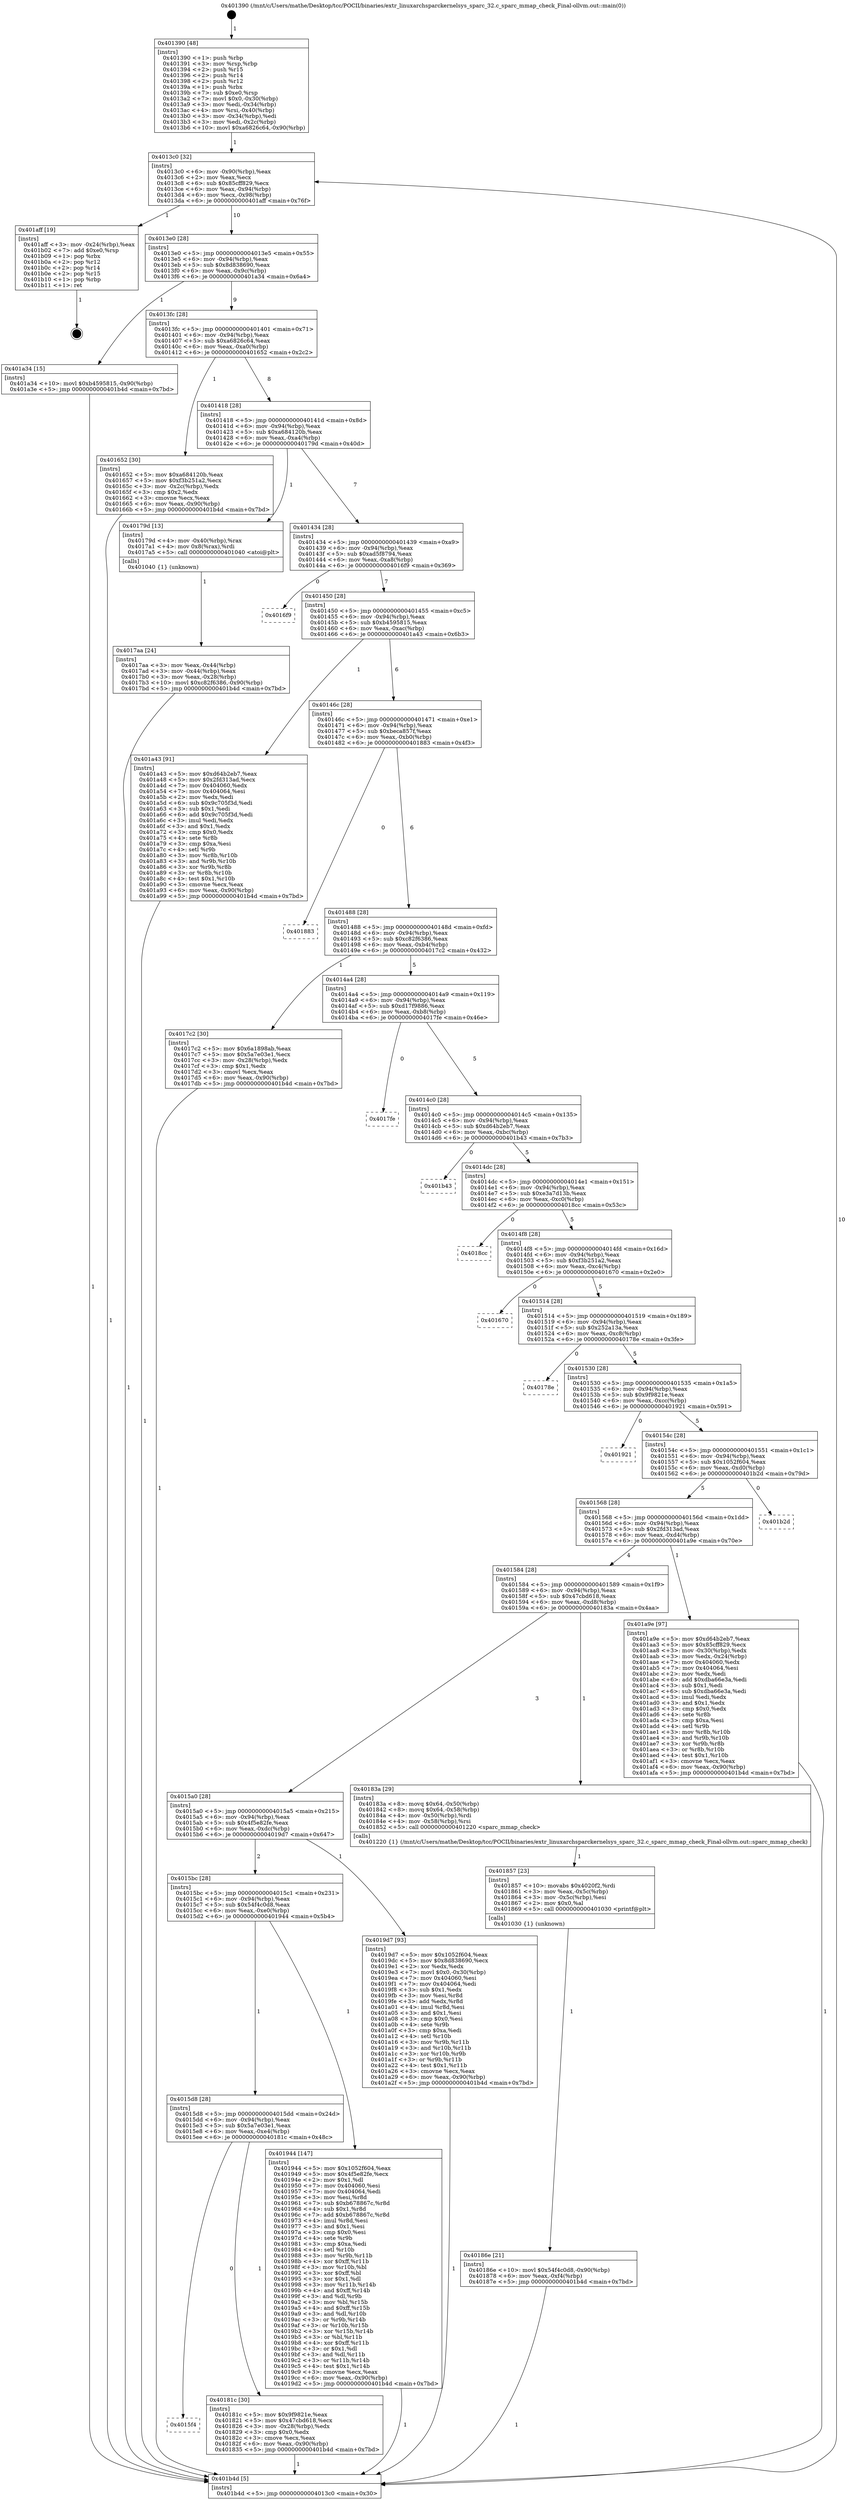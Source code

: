 digraph "0x401390" {
  label = "0x401390 (/mnt/c/Users/mathe/Desktop/tcc/POCII/binaries/extr_linuxarchsparckernelsys_sparc_32.c_sparc_mmap_check_Final-ollvm.out::main(0))"
  labelloc = "t"
  node[shape=record]

  Entry [label="",width=0.3,height=0.3,shape=circle,fillcolor=black,style=filled]
  "0x4013c0" [label="{
     0x4013c0 [32]\l
     | [instrs]\l
     &nbsp;&nbsp;0x4013c0 \<+6\>: mov -0x90(%rbp),%eax\l
     &nbsp;&nbsp;0x4013c6 \<+2\>: mov %eax,%ecx\l
     &nbsp;&nbsp;0x4013c8 \<+6\>: sub $0x85cff829,%ecx\l
     &nbsp;&nbsp;0x4013ce \<+6\>: mov %eax,-0x94(%rbp)\l
     &nbsp;&nbsp;0x4013d4 \<+6\>: mov %ecx,-0x98(%rbp)\l
     &nbsp;&nbsp;0x4013da \<+6\>: je 0000000000401aff \<main+0x76f\>\l
  }"]
  "0x401aff" [label="{
     0x401aff [19]\l
     | [instrs]\l
     &nbsp;&nbsp;0x401aff \<+3\>: mov -0x24(%rbp),%eax\l
     &nbsp;&nbsp;0x401b02 \<+7\>: add $0xe0,%rsp\l
     &nbsp;&nbsp;0x401b09 \<+1\>: pop %rbx\l
     &nbsp;&nbsp;0x401b0a \<+2\>: pop %r12\l
     &nbsp;&nbsp;0x401b0c \<+2\>: pop %r14\l
     &nbsp;&nbsp;0x401b0e \<+2\>: pop %r15\l
     &nbsp;&nbsp;0x401b10 \<+1\>: pop %rbp\l
     &nbsp;&nbsp;0x401b11 \<+1\>: ret\l
  }"]
  "0x4013e0" [label="{
     0x4013e0 [28]\l
     | [instrs]\l
     &nbsp;&nbsp;0x4013e0 \<+5\>: jmp 00000000004013e5 \<main+0x55\>\l
     &nbsp;&nbsp;0x4013e5 \<+6\>: mov -0x94(%rbp),%eax\l
     &nbsp;&nbsp;0x4013eb \<+5\>: sub $0x8d838690,%eax\l
     &nbsp;&nbsp;0x4013f0 \<+6\>: mov %eax,-0x9c(%rbp)\l
     &nbsp;&nbsp;0x4013f6 \<+6\>: je 0000000000401a34 \<main+0x6a4\>\l
  }"]
  Exit [label="",width=0.3,height=0.3,shape=circle,fillcolor=black,style=filled,peripheries=2]
  "0x401a34" [label="{
     0x401a34 [15]\l
     | [instrs]\l
     &nbsp;&nbsp;0x401a34 \<+10\>: movl $0xb4595815,-0x90(%rbp)\l
     &nbsp;&nbsp;0x401a3e \<+5\>: jmp 0000000000401b4d \<main+0x7bd\>\l
  }"]
  "0x4013fc" [label="{
     0x4013fc [28]\l
     | [instrs]\l
     &nbsp;&nbsp;0x4013fc \<+5\>: jmp 0000000000401401 \<main+0x71\>\l
     &nbsp;&nbsp;0x401401 \<+6\>: mov -0x94(%rbp),%eax\l
     &nbsp;&nbsp;0x401407 \<+5\>: sub $0xa6826c64,%eax\l
     &nbsp;&nbsp;0x40140c \<+6\>: mov %eax,-0xa0(%rbp)\l
     &nbsp;&nbsp;0x401412 \<+6\>: je 0000000000401652 \<main+0x2c2\>\l
  }"]
  "0x40186e" [label="{
     0x40186e [21]\l
     | [instrs]\l
     &nbsp;&nbsp;0x40186e \<+10\>: movl $0x54f4c0d8,-0x90(%rbp)\l
     &nbsp;&nbsp;0x401878 \<+6\>: mov %eax,-0xf4(%rbp)\l
     &nbsp;&nbsp;0x40187e \<+5\>: jmp 0000000000401b4d \<main+0x7bd\>\l
  }"]
  "0x401652" [label="{
     0x401652 [30]\l
     | [instrs]\l
     &nbsp;&nbsp;0x401652 \<+5\>: mov $0xa684120b,%eax\l
     &nbsp;&nbsp;0x401657 \<+5\>: mov $0xf3b251a2,%ecx\l
     &nbsp;&nbsp;0x40165c \<+3\>: mov -0x2c(%rbp),%edx\l
     &nbsp;&nbsp;0x40165f \<+3\>: cmp $0x2,%edx\l
     &nbsp;&nbsp;0x401662 \<+3\>: cmovne %ecx,%eax\l
     &nbsp;&nbsp;0x401665 \<+6\>: mov %eax,-0x90(%rbp)\l
     &nbsp;&nbsp;0x40166b \<+5\>: jmp 0000000000401b4d \<main+0x7bd\>\l
  }"]
  "0x401418" [label="{
     0x401418 [28]\l
     | [instrs]\l
     &nbsp;&nbsp;0x401418 \<+5\>: jmp 000000000040141d \<main+0x8d\>\l
     &nbsp;&nbsp;0x40141d \<+6\>: mov -0x94(%rbp),%eax\l
     &nbsp;&nbsp;0x401423 \<+5\>: sub $0xa684120b,%eax\l
     &nbsp;&nbsp;0x401428 \<+6\>: mov %eax,-0xa4(%rbp)\l
     &nbsp;&nbsp;0x40142e \<+6\>: je 000000000040179d \<main+0x40d\>\l
  }"]
  "0x401b4d" [label="{
     0x401b4d [5]\l
     | [instrs]\l
     &nbsp;&nbsp;0x401b4d \<+5\>: jmp 00000000004013c0 \<main+0x30\>\l
  }"]
  "0x401390" [label="{
     0x401390 [48]\l
     | [instrs]\l
     &nbsp;&nbsp;0x401390 \<+1\>: push %rbp\l
     &nbsp;&nbsp;0x401391 \<+3\>: mov %rsp,%rbp\l
     &nbsp;&nbsp;0x401394 \<+2\>: push %r15\l
     &nbsp;&nbsp;0x401396 \<+2\>: push %r14\l
     &nbsp;&nbsp;0x401398 \<+2\>: push %r12\l
     &nbsp;&nbsp;0x40139a \<+1\>: push %rbx\l
     &nbsp;&nbsp;0x40139b \<+7\>: sub $0xe0,%rsp\l
     &nbsp;&nbsp;0x4013a2 \<+7\>: movl $0x0,-0x30(%rbp)\l
     &nbsp;&nbsp;0x4013a9 \<+3\>: mov %edi,-0x34(%rbp)\l
     &nbsp;&nbsp;0x4013ac \<+4\>: mov %rsi,-0x40(%rbp)\l
     &nbsp;&nbsp;0x4013b0 \<+3\>: mov -0x34(%rbp),%edi\l
     &nbsp;&nbsp;0x4013b3 \<+3\>: mov %edi,-0x2c(%rbp)\l
     &nbsp;&nbsp;0x4013b6 \<+10\>: movl $0xa6826c64,-0x90(%rbp)\l
  }"]
  "0x401857" [label="{
     0x401857 [23]\l
     | [instrs]\l
     &nbsp;&nbsp;0x401857 \<+10\>: movabs $0x4020f2,%rdi\l
     &nbsp;&nbsp;0x401861 \<+3\>: mov %eax,-0x5c(%rbp)\l
     &nbsp;&nbsp;0x401864 \<+3\>: mov -0x5c(%rbp),%esi\l
     &nbsp;&nbsp;0x401867 \<+2\>: mov $0x0,%al\l
     &nbsp;&nbsp;0x401869 \<+5\>: call 0000000000401030 \<printf@plt\>\l
     | [calls]\l
     &nbsp;&nbsp;0x401030 \{1\} (unknown)\l
  }"]
  "0x40179d" [label="{
     0x40179d [13]\l
     | [instrs]\l
     &nbsp;&nbsp;0x40179d \<+4\>: mov -0x40(%rbp),%rax\l
     &nbsp;&nbsp;0x4017a1 \<+4\>: mov 0x8(%rax),%rdi\l
     &nbsp;&nbsp;0x4017a5 \<+5\>: call 0000000000401040 \<atoi@plt\>\l
     | [calls]\l
     &nbsp;&nbsp;0x401040 \{1\} (unknown)\l
  }"]
  "0x401434" [label="{
     0x401434 [28]\l
     | [instrs]\l
     &nbsp;&nbsp;0x401434 \<+5\>: jmp 0000000000401439 \<main+0xa9\>\l
     &nbsp;&nbsp;0x401439 \<+6\>: mov -0x94(%rbp),%eax\l
     &nbsp;&nbsp;0x40143f \<+5\>: sub $0xad5f8794,%eax\l
     &nbsp;&nbsp;0x401444 \<+6\>: mov %eax,-0xa8(%rbp)\l
     &nbsp;&nbsp;0x40144a \<+6\>: je 00000000004016f9 \<main+0x369\>\l
  }"]
  "0x4017aa" [label="{
     0x4017aa [24]\l
     | [instrs]\l
     &nbsp;&nbsp;0x4017aa \<+3\>: mov %eax,-0x44(%rbp)\l
     &nbsp;&nbsp;0x4017ad \<+3\>: mov -0x44(%rbp),%eax\l
     &nbsp;&nbsp;0x4017b0 \<+3\>: mov %eax,-0x28(%rbp)\l
     &nbsp;&nbsp;0x4017b3 \<+10\>: movl $0xc82f6386,-0x90(%rbp)\l
     &nbsp;&nbsp;0x4017bd \<+5\>: jmp 0000000000401b4d \<main+0x7bd\>\l
  }"]
  "0x4015f4" [label="{
     0x4015f4\l
  }", style=dashed]
  "0x4016f9" [label="{
     0x4016f9\l
  }", style=dashed]
  "0x401450" [label="{
     0x401450 [28]\l
     | [instrs]\l
     &nbsp;&nbsp;0x401450 \<+5\>: jmp 0000000000401455 \<main+0xc5\>\l
     &nbsp;&nbsp;0x401455 \<+6\>: mov -0x94(%rbp),%eax\l
     &nbsp;&nbsp;0x40145b \<+5\>: sub $0xb4595815,%eax\l
     &nbsp;&nbsp;0x401460 \<+6\>: mov %eax,-0xac(%rbp)\l
     &nbsp;&nbsp;0x401466 \<+6\>: je 0000000000401a43 \<main+0x6b3\>\l
  }"]
  "0x40181c" [label="{
     0x40181c [30]\l
     | [instrs]\l
     &nbsp;&nbsp;0x40181c \<+5\>: mov $0x9f9821e,%eax\l
     &nbsp;&nbsp;0x401821 \<+5\>: mov $0x47cbd618,%ecx\l
     &nbsp;&nbsp;0x401826 \<+3\>: mov -0x28(%rbp),%edx\l
     &nbsp;&nbsp;0x401829 \<+3\>: cmp $0x0,%edx\l
     &nbsp;&nbsp;0x40182c \<+3\>: cmove %ecx,%eax\l
     &nbsp;&nbsp;0x40182f \<+6\>: mov %eax,-0x90(%rbp)\l
     &nbsp;&nbsp;0x401835 \<+5\>: jmp 0000000000401b4d \<main+0x7bd\>\l
  }"]
  "0x401a43" [label="{
     0x401a43 [91]\l
     | [instrs]\l
     &nbsp;&nbsp;0x401a43 \<+5\>: mov $0xd64b2eb7,%eax\l
     &nbsp;&nbsp;0x401a48 \<+5\>: mov $0x2fd313ad,%ecx\l
     &nbsp;&nbsp;0x401a4d \<+7\>: mov 0x404060,%edx\l
     &nbsp;&nbsp;0x401a54 \<+7\>: mov 0x404064,%esi\l
     &nbsp;&nbsp;0x401a5b \<+2\>: mov %edx,%edi\l
     &nbsp;&nbsp;0x401a5d \<+6\>: sub $0x9c705f3d,%edi\l
     &nbsp;&nbsp;0x401a63 \<+3\>: sub $0x1,%edi\l
     &nbsp;&nbsp;0x401a66 \<+6\>: add $0x9c705f3d,%edi\l
     &nbsp;&nbsp;0x401a6c \<+3\>: imul %edi,%edx\l
     &nbsp;&nbsp;0x401a6f \<+3\>: and $0x1,%edx\l
     &nbsp;&nbsp;0x401a72 \<+3\>: cmp $0x0,%edx\l
     &nbsp;&nbsp;0x401a75 \<+4\>: sete %r8b\l
     &nbsp;&nbsp;0x401a79 \<+3\>: cmp $0xa,%esi\l
     &nbsp;&nbsp;0x401a7c \<+4\>: setl %r9b\l
     &nbsp;&nbsp;0x401a80 \<+3\>: mov %r8b,%r10b\l
     &nbsp;&nbsp;0x401a83 \<+3\>: and %r9b,%r10b\l
     &nbsp;&nbsp;0x401a86 \<+3\>: xor %r9b,%r8b\l
     &nbsp;&nbsp;0x401a89 \<+3\>: or %r8b,%r10b\l
     &nbsp;&nbsp;0x401a8c \<+4\>: test $0x1,%r10b\l
     &nbsp;&nbsp;0x401a90 \<+3\>: cmovne %ecx,%eax\l
     &nbsp;&nbsp;0x401a93 \<+6\>: mov %eax,-0x90(%rbp)\l
     &nbsp;&nbsp;0x401a99 \<+5\>: jmp 0000000000401b4d \<main+0x7bd\>\l
  }"]
  "0x40146c" [label="{
     0x40146c [28]\l
     | [instrs]\l
     &nbsp;&nbsp;0x40146c \<+5\>: jmp 0000000000401471 \<main+0xe1\>\l
     &nbsp;&nbsp;0x401471 \<+6\>: mov -0x94(%rbp),%eax\l
     &nbsp;&nbsp;0x401477 \<+5\>: sub $0xbeca857f,%eax\l
     &nbsp;&nbsp;0x40147c \<+6\>: mov %eax,-0xb0(%rbp)\l
     &nbsp;&nbsp;0x401482 \<+6\>: je 0000000000401883 \<main+0x4f3\>\l
  }"]
  "0x4015d8" [label="{
     0x4015d8 [28]\l
     | [instrs]\l
     &nbsp;&nbsp;0x4015d8 \<+5\>: jmp 00000000004015dd \<main+0x24d\>\l
     &nbsp;&nbsp;0x4015dd \<+6\>: mov -0x94(%rbp),%eax\l
     &nbsp;&nbsp;0x4015e3 \<+5\>: sub $0x5a7e03e1,%eax\l
     &nbsp;&nbsp;0x4015e8 \<+6\>: mov %eax,-0xe4(%rbp)\l
     &nbsp;&nbsp;0x4015ee \<+6\>: je 000000000040181c \<main+0x48c\>\l
  }"]
  "0x401883" [label="{
     0x401883\l
  }", style=dashed]
  "0x401488" [label="{
     0x401488 [28]\l
     | [instrs]\l
     &nbsp;&nbsp;0x401488 \<+5\>: jmp 000000000040148d \<main+0xfd\>\l
     &nbsp;&nbsp;0x40148d \<+6\>: mov -0x94(%rbp),%eax\l
     &nbsp;&nbsp;0x401493 \<+5\>: sub $0xc82f6386,%eax\l
     &nbsp;&nbsp;0x401498 \<+6\>: mov %eax,-0xb4(%rbp)\l
     &nbsp;&nbsp;0x40149e \<+6\>: je 00000000004017c2 \<main+0x432\>\l
  }"]
  "0x401944" [label="{
     0x401944 [147]\l
     | [instrs]\l
     &nbsp;&nbsp;0x401944 \<+5\>: mov $0x1052f604,%eax\l
     &nbsp;&nbsp;0x401949 \<+5\>: mov $0x4f5e82fe,%ecx\l
     &nbsp;&nbsp;0x40194e \<+2\>: mov $0x1,%dl\l
     &nbsp;&nbsp;0x401950 \<+7\>: mov 0x404060,%esi\l
     &nbsp;&nbsp;0x401957 \<+7\>: mov 0x404064,%edi\l
     &nbsp;&nbsp;0x40195e \<+3\>: mov %esi,%r8d\l
     &nbsp;&nbsp;0x401961 \<+7\>: sub $0xb678867c,%r8d\l
     &nbsp;&nbsp;0x401968 \<+4\>: sub $0x1,%r8d\l
     &nbsp;&nbsp;0x40196c \<+7\>: add $0xb678867c,%r8d\l
     &nbsp;&nbsp;0x401973 \<+4\>: imul %r8d,%esi\l
     &nbsp;&nbsp;0x401977 \<+3\>: and $0x1,%esi\l
     &nbsp;&nbsp;0x40197a \<+3\>: cmp $0x0,%esi\l
     &nbsp;&nbsp;0x40197d \<+4\>: sete %r9b\l
     &nbsp;&nbsp;0x401981 \<+3\>: cmp $0xa,%edi\l
     &nbsp;&nbsp;0x401984 \<+4\>: setl %r10b\l
     &nbsp;&nbsp;0x401988 \<+3\>: mov %r9b,%r11b\l
     &nbsp;&nbsp;0x40198b \<+4\>: xor $0xff,%r11b\l
     &nbsp;&nbsp;0x40198f \<+3\>: mov %r10b,%bl\l
     &nbsp;&nbsp;0x401992 \<+3\>: xor $0xff,%bl\l
     &nbsp;&nbsp;0x401995 \<+3\>: xor $0x1,%dl\l
     &nbsp;&nbsp;0x401998 \<+3\>: mov %r11b,%r14b\l
     &nbsp;&nbsp;0x40199b \<+4\>: and $0xff,%r14b\l
     &nbsp;&nbsp;0x40199f \<+3\>: and %dl,%r9b\l
     &nbsp;&nbsp;0x4019a2 \<+3\>: mov %bl,%r15b\l
     &nbsp;&nbsp;0x4019a5 \<+4\>: and $0xff,%r15b\l
     &nbsp;&nbsp;0x4019a9 \<+3\>: and %dl,%r10b\l
     &nbsp;&nbsp;0x4019ac \<+3\>: or %r9b,%r14b\l
     &nbsp;&nbsp;0x4019af \<+3\>: or %r10b,%r15b\l
     &nbsp;&nbsp;0x4019b2 \<+3\>: xor %r15b,%r14b\l
     &nbsp;&nbsp;0x4019b5 \<+3\>: or %bl,%r11b\l
     &nbsp;&nbsp;0x4019b8 \<+4\>: xor $0xff,%r11b\l
     &nbsp;&nbsp;0x4019bc \<+3\>: or $0x1,%dl\l
     &nbsp;&nbsp;0x4019bf \<+3\>: and %dl,%r11b\l
     &nbsp;&nbsp;0x4019c2 \<+3\>: or %r11b,%r14b\l
     &nbsp;&nbsp;0x4019c5 \<+4\>: test $0x1,%r14b\l
     &nbsp;&nbsp;0x4019c9 \<+3\>: cmovne %ecx,%eax\l
     &nbsp;&nbsp;0x4019cc \<+6\>: mov %eax,-0x90(%rbp)\l
     &nbsp;&nbsp;0x4019d2 \<+5\>: jmp 0000000000401b4d \<main+0x7bd\>\l
  }"]
  "0x4017c2" [label="{
     0x4017c2 [30]\l
     | [instrs]\l
     &nbsp;&nbsp;0x4017c2 \<+5\>: mov $0x6a1898ab,%eax\l
     &nbsp;&nbsp;0x4017c7 \<+5\>: mov $0x5a7e03e1,%ecx\l
     &nbsp;&nbsp;0x4017cc \<+3\>: mov -0x28(%rbp),%edx\l
     &nbsp;&nbsp;0x4017cf \<+3\>: cmp $0x1,%edx\l
     &nbsp;&nbsp;0x4017d2 \<+3\>: cmovl %ecx,%eax\l
     &nbsp;&nbsp;0x4017d5 \<+6\>: mov %eax,-0x90(%rbp)\l
     &nbsp;&nbsp;0x4017db \<+5\>: jmp 0000000000401b4d \<main+0x7bd\>\l
  }"]
  "0x4014a4" [label="{
     0x4014a4 [28]\l
     | [instrs]\l
     &nbsp;&nbsp;0x4014a4 \<+5\>: jmp 00000000004014a9 \<main+0x119\>\l
     &nbsp;&nbsp;0x4014a9 \<+6\>: mov -0x94(%rbp),%eax\l
     &nbsp;&nbsp;0x4014af \<+5\>: sub $0xd17f9886,%eax\l
     &nbsp;&nbsp;0x4014b4 \<+6\>: mov %eax,-0xb8(%rbp)\l
     &nbsp;&nbsp;0x4014ba \<+6\>: je 00000000004017fe \<main+0x46e\>\l
  }"]
  "0x4015bc" [label="{
     0x4015bc [28]\l
     | [instrs]\l
     &nbsp;&nbsp;0x4015bc \<+5\>: jmp 00000000004015c1 \<main+0x231\>\l
     &nbsp;&nbsp;0x4015c1 \<+6\>: mov -0x94(%rbp),%eax\l
     &nbsp;&nbsp;0x4015c7 \<+5\>: sub $0x54f4c0d8,%eax\l
     &nbsp;&nbsp;0x4015cc \<+6\>: mov %eax,-0xe0(%rbp)\l
     &nbsp;&nbsp;0x4015d2 \<+6\>: je 0000000000401944 \<main+0x5b4\>\l
  }"]
  "0x4017fe" [label="{
     0x4017fe\l
  }", style=dashed]
  "0x4014c0" [label="{
     0x4014c0 [28]\l
     | [instrs]\l
     &nbsp;&nbsp;0x4014c0 \<+5\>: jmp 00000000004014c5 \<main+0x135\>\l
     &nbsp;&nbsp;0x4014c5 \<+6\>: mov -0x94(%rbp),%eax\l
     &nbsp;&nbsp;0x4014cb \<+5\>: sub $0xd64b2eb7,%eax\l
     &nbsp;&nbsp;0x4014d0 \<+6\>: mov %eax,-0xbc(%rbp)\l
     &nbsp;&nbsp;0x4014d6 \<+6\>: je 0000000000401b43 \<main+0x7b3\>\l
  }"]
  "0x4019d7" [label="{
     0x4019d7 [93]\l
     | [instrs]\l
     &nbsp;&nbsp;0x4019d7 \<+5\>: mov $0x1052f604,%eax\l
     &nbsp;&nbsp;0x4019dc \<+5\>: mov $0x8d838690,%ecx\l
     &nbsp;&nbsp;0x4019e1 \<+2\>: xor %edx,%edx\l
     &nbsp;&nbsp;0x4019e3 \<+7\>: movl $0x0,-0x30(%rbp)\l
     &nbsp;&nbsp;0x4019ea \<+7\>: mov 0x404060,%esi\l
     &nbsp;&nbsp;0x4019f1 \<+7\>: mov 0x404064,%edi\l
     &nbsp;&nbsp;0x4019f8 \<+3\>: sub $0x1,%edx\l
     &nbsp;&nbsp;0x4019fb \<+3\>: mov %esi,%r8d\l
     &nbsp;&nbsp;0x4019fe \<+3\>: add %edx,%r8d\l
     &nbsp;&nbsp;0x401a01 \<+4\>: imul %r8d,%esi\l
     &nbsp;&nbsp;0x401a05 \<+3\>: and $0x1,%esi\l
     &nbsp;&nbsp;0x401a08 \<+3\>: cmp $0x0,%esi\l
     &nbsp;&nbsp;0x401a0b \<+4\>: sete %r9b\l
     &nbsp;&nbsp;0x401a0f \<+3\>: cmp $0xa,%edi\l
     &nbsp;&nbsp;0x401a12 \<+4\>: setl %r10b\l
     &nbsp;&nbsp;0x401a16 \<+3\>: mov %r9b,%r11b\l
     &nbsp;&nbsp;0x401a19 \<+3\>: and %r10b,%r11b\l
     &nbsp;&nbsp;0x401a1c \<+3\>: xor %r10b,%r9b\l
     &nbsp;&nbsp;0x401a1f \<+3\>: or %r9b,%r11b\l
     &nbsp;&nbsp;0x401a22 \<+4\>: test $0x1,%r11b\l
     &nbsp;&nbsp;0x401a26 \<+3\>: cmovne %ecx,%eax\l
     &nbsp;&nbsp;0x401a29 \<+6\>: mov %eax,-0x90(%rbp)\l
     &nbsp;&nbsp;0x401a2f \<+5\>: jmp 0000000000401b4d \<main+0x7bd\>\l
  }"]
  "0x401b43" [label="{
     0x401b43\l
  }", style=dashed]
  "0x4014dc" [label="{
     0x4014dc [28]\l
     | [instrs]\l
     &nbsp;&nbsp;0x4014dc \<+5\>: jmp 00000000004014e1 \<main+0x151\>\l
     &nbsp;&nbsp;0x4014e1 \<+6\>: mov -0x94(%rbp),%eax\l
     &nbsp;&nbsp;0x4014e7 \<+5\>: sub $0xe3a7d13b,%eax\l
     &nbsp;&nbsp;0x4014ec \<+6\>: mov %eax,-0xc0(%rbp)\l
     &nbsp;&nbsp;0x4014f2 \<+6\>: je 00000000004018cc \<main+0x53c\>\l
  }"]
  "0x4015a0" [label="{
     0x4015a0 [28]\l
     | [instrs]\l
     &nbsp;&nbsp;0x4015a0 \<+5\>: jmp 00000000004015a5 \<main+0x215\>\l
     &nbsp;&nbsp;0x4015a5 \<+6\>: mov -0x94(%rbp),%eax\l
     &nbsp;&nbsp;0x4015ab \<+5\>: sub $0x4f5e82fe,%eax\l
     &nbsp;&nbsp;0x4015b0 \<+6\>: mov %eax,-0xdc(%rbp)\l
     &nbsp;&nbsp;0x4015b6 \<+6\>: je 00000000004019d7 \<main+0x647\>\l
  }"]
  "0x4018cc" [label="{
     0x4018cc\l
  }", style=dashed]
  "0x4014f8" [label="{
     0x4014f8 [28]\l
     | [instrs]\l
     &nbsp;&nbsp;0x4014f8 \<+5\>: jmp 00000000004014fd \<main+0x16d\>\l
     &nbsp;&nbsp;0x4014fd \<+6\>: mov -0x94(%rbp),%eax\l
     &nbsp;&nbsp;0x401503 \<+5\>: sub $0xf3b251a2,%eax\l
     &nbsp;&nbsp;0x401508 \<+6\>: mov %eax,-0xc4(%rbp)\l
     &nbsp;&nbsp;0x40150e \<+6\>: je 0000000000401670 \<main+0x2e0\>\l
  }"]
  "0x40183a" [label="{
     0x40183a [29]\l
     | [instrs]\l
     &nbsp;&nbsp;0x40183a \<+8\>: movq $0x64,-0x50(%rbp)\l
     &nbsp;&nbsp;0x401842 \<+8\>: movq $0x64,-0x58(%rbp)\l
     &nbsp;&nbsp;0x40184a \<+4\>: mov -0x50(%rbp),%rdi\l
     &nbsp;&nbsp;0x40184e \<+4\>: mov -0x58(%rbp),%rsi\l
     &nbsp;&nbsp;0x401852 \<+5\>: call 0000000000401220 \<sparc_mmap_check\>\l
     | [calls]\l
     &nbsp;&nbsp;0x401220 \{1\} (/mnt/c/Users/mathe/Desktop/tcc/POCII/binaries/extr_linuxarchsparckernelsys_sparc_32.c_sparc_mmap_check_Final-ollvm.out::sparc_mmap_check)\l
  }"]
  "0x401670" [label="{
     0x401670\l
  }", style=dashed]
  "0x401514" [label="{
     0x401514 [28]\l
     | [instrs]\l
     &nbsp;&nbsp;0x401514 \<+5\>: jmp 0000000000401519 \<main+0x189\>\l
     &nbsp;&nbsp;0x401519 \<+6\>: mov -0x94(%rbp),%eax\l
     &nbsp;&nbsp;0x40151f \<+5\>: sub $0x252a13a,%eax\l
     &nbsp;&nbsp;0x401524 \<+6\>: mov %eax,-0xc8(%rbp)\l
     &nbsp;&nbsp;0x40152a \<+6\>: je 000000000040178e \<main+0x3fe\>\l
  }"]
  "0x401584" [label="{
     0x401584 [28]\l
     | [instrs]\l
     &nbsp;&nbsp;0x401584 \<+5\>: jmp 0000000000401589 \<main+0x1f9\>\l
     &nbsp;&nbsp;0x401589 \<+6\>: mov -0x94(%rbp),%eax\l
     &nbsp;&nbsp;0x40158f \<+5\>: sub $0x47cbd618,%eax\l
     &nbsp;&nbsp;0x401594 \<+6\>: mov %eax,-0xd8(%rbp)\l
     &nbsp;&nbsp;0x40159a \<+6\>: je 000000000040183a \<main+0x4aa\>\l
  }"]
  "0x40178e" [label="{
     0x40178e\l
  }", style=dashed]
  "0x401530" [label="{
     0x401530 [28]\l
     | [instrs]\l
     &nbsp;&nbsp;0x401530 \<+5\>: jmp 0000000000401535 \<main+0x1a5\>\l
     &nbsp;&nbsp;0x401535 \<+6\>: mov -0x94(%rbp),%eax\l
     &nbsp;&nbsp;0x40153b \<+5\>: sub $0x9f9821e,%eax\l
     &nbsp;&nbsp;0x401540 \<+6\>: mov %eax,-0xcc(%rbp)\l
     &nbsp;&nbsp;0x401546 \<+6\>: je 0000000000401921 \<main+0x591\>\l
  }"]
  "0x401a9e" [label="{
     0x401a9e [97]\l
     | [instrs]\l
     &nbsp;&nbsp;0x401a9e \<+5\>: mov $0xd64b2eb7,%eax\l
     &nbsp;&nbsp;0x401aa3 \<+5\>: mov $0x85cff829,%ecx\l
     &nbsp;&nbsp;0x401aa8 \<+3\>: mov -0x30(%rbp),%edx\l
     &nbsp;&nbsp;0x401aab \<+3\>: mov %edx,-0x24(%rbp)\l
     &nbsp;&nbsp;0x401aae \<+7\>: mov 0x404060,%edx\l
     &nbsp;&nbsp;0x401ab5 \<+7\>: mov 0x404064,%esi\l
     &nbsp;&nbsp;0x401abc \<+2\>: mov %edx,%edi\l
     &nbsp;&nbsp;0x401abe \<+6\>: add $0xdba66e3a,%edi\l
     &nbsp;&nbsp;0x401ac4 \<+3\>: sub $0x1,%edi\l
     &nbsp;&nbsp;0x401ac7 \<+6\>: sub $0xdba66e3a,%edi\l
     &nbsp;&nbsp;0x401acd \<+3\>: imul %edi,%edx\l
     &nbsp;&nbsp;0x401ad0 \<+3\>: and $0x1,%edx\l
     &nbsp;&nbsp;0x401ad3 \<+3\>: cmp $0x0,%edx\l
     &nbsp;&nbsp;0x401ad6 \<+4\>: sete %r8b\l
     &nbsp;&nbsp;0x401ada \<+3\>: cmp $0xa,%esi\l
     &nbsp;&nbsp;0x401add \<+4\>: setl %r9b\l
     &nbsp;&nbsp;0x401ae1 \<+3\>: mov %r8b,%r10b\l
     &nbsp;&nbsp;0x401ae4 \<+3\>: and %r9b,%r10b\l
     &nbsp;&nbsp;0x401ae7 \<+3\>: xor %r9b,%r8b\l
     &nbsp;&nbsp;0x401aea \<+3\>: or %r8b,%r10b\l
     &nbsp;&nbsp;0x401aed \<+4\>: test $0x1,%r10b\l
     &nbsp;&nbsp;0x401af1 \<+3\>: cmovne %ecx,%eax\l
     &nbsp;&nbsp;0x401af4 \<+6\>: mov %eax,-0x90(%rbp)\l
     &nbsp;&nbsp;0x401afa \<+5\>: jmp 0000000000401b4d \<main+0x7bd\>\l
  }"]
  "0x401921" [label="{
     0x401921\l
  }", style=dashed]
  "0x40154c" [label="{
     0x40154c [28]\l
     | [instrs]\l
     &nbsp;&nbsp;0x40154c \<+5\>: jmp 0000000000401551 \<main+0x1c1\>\l
     &nbsp;&nbsp;0x401551 \<+6\>: mov -0x94(%rbp),%eax\l
     &nbsp;&nbsp;0x401557 \<+5\>: sub $0x1052f604,%eax\l
     &nbsp;&nbsp;0x40155c \<+6\>: mov %eax,-0xd0(%rbp)\l
     &nbsp;&nbsp;0x401562 \<+6\>: je 0000000000401b2d \<main+0x79d\>\l
  }"]
  "0x401568" [label="{
     0x401568 [28]\l
     | [instrs]\l
     &nbsp;&nbsp;0x401568 \<+5\>: jmp 000000000040156d \<main+0x1dd\>\l
     &nbsp;&nbsp;0x40156d \<+6\>: mov -0x94(%rbp),%eax\l
     &nbsp;&nbsp;0x401573 \<+5\>: sub $0x2fd313ad,%eax\l
     &nbsp;&nbsp;0x401578 \<+6\>: mov %eax,-0xd4(%rbp)\l
     &nbsp;&nbsp;0x40157e \<+6\>: je 0000000000401a9e \<main+0x70e\>\l
  }"]
  "0x401b2d" [label="{
     0x401b2d\l
  }", style=dashed]
  Entry -> "0x401390" [label=" 1"]
  "0x4013c0" -> "0x401aff" [label=" 1"]
  "0x4013c0" -> "0x4013e0" [label=" 10"]
  "0x401aff" -> Exit [label=" 1"]
  "0x4013e0" -> "0x401a34" [label=" 1"]
  "0x4013e0" -> "0x4013fc" [label=" 9"]
  "0x401a9e" -> "0x401b4d" [label=" 1"]
  "0x4013fc" -> "0x401652" [label=" 1"]
  "0x4013fc" -> "0x401418" [label=" 8"]
  "0x401652" -> "0x401b4d" [label=" 1"]
  "0x401390" -> "0x4013c0" [label=" 1"]
  "0x401b4d" -> "0x4013c0" [label=" 10"]
  "0x401a43" -> "0x401b4d" [label=" 1"]
  "0x401418" -> "0x40179d" [label=" 1"]
  "0x401418" -> "0x401434" [label=" 7"]
  "0x40179d" -> "0x4017aa" [label=" 1"]
  "0x4017aa" -> "0x401b4d" [label=" 1"]
  "0x401a34" -> "0x401b4d" [label=" 1"]
  "0x401434" -> "0x4016f9" [label=" 0"]
  "0x401434" -> "0x401450" [label=" 7"]
  "0x4019d7" -> "0x401b4d" [label=" 1"]
  "0x401450" -> "0x401a43" [label=" 1"]
  "0x401450" -> "0x40146c" [label=" 6"]
  "0x401944" -> "0x401b4d" [label=" 1"]
  "0x40146c" -> "0x401883" [label=" 0"]
  "0x40146c" -> "0x401488" [label=" 6"]
  "0x401857" -> "0x40186e" [label=" 1"]
  "0x401488" -> "0x4017c2" [label=" 1"]
  "0x401488" -> "0x4014a4" [label=" 5"]
  "0x4017c2" -> "0x401b4d" [label=" 1"]
  "0x40183a" -> "0x401857" [label=" 1"]
  "0x4014a4" -> "0x4017fe" [label=" 0"]
  "0x4014a4" -> "0x4014c0" [label=" 5"]
  "0x4015d8" -> "0x4015f4" [label=" 0"]
  "0x4014c0" -> "0x401b43" [label=" 0"]
  "0x4014c0" -> "0x4014dc" [label=" 5"]
  "0x4015d8" -> "0x40181c" [label=" 1"]
  "0x4014dc" -> "0x4018cc" [label=" 0"]
  "0x4014dc" -> "0x4014f8" [label=" 5"]
  "0x4015bc" -> "0x4015d8" [label=" 1"]
  "0x4014f8" -> "0x401670" [label=" 0"]
  "0x4014f8" -> "0x401514" [label=" 5"]
  "0x4015bc" -> "0x401944" [label=" 1"]
  "0x401514" -> "0x40178e" [label=" 0"]
  "0x401514" -> "0x401530" [label=" 5"]
  "0x4015a0" -> "0x4015bc" [label=" 2"]
  "0x401530" -> "0x401921" [label=" 0"]
  "0x401530" -> "0x40154c" [label=" 5"]
  "0x4015a0" -> "0x4019d7" [label=" 1"]
  "0x40154c" -> "0x401b2d" [label=" 0"]
  "0x40154c" -> "0x401568" [label=" 5"]
  "0x40186e" -> "0x401b4d" [label=" 1"]
  "0x401568" -> "0x401a9e" [label=" 1"]
  "0x401568" -> "0x401584" [label=" 4"]
  "0x40181c" -> "0x401b4d" [label=" 1"]
  "0x401584" -> "0x40183a" [label=" 1"]
  "0x401584" -> "0x4015a0" [label=" 3"]
}
